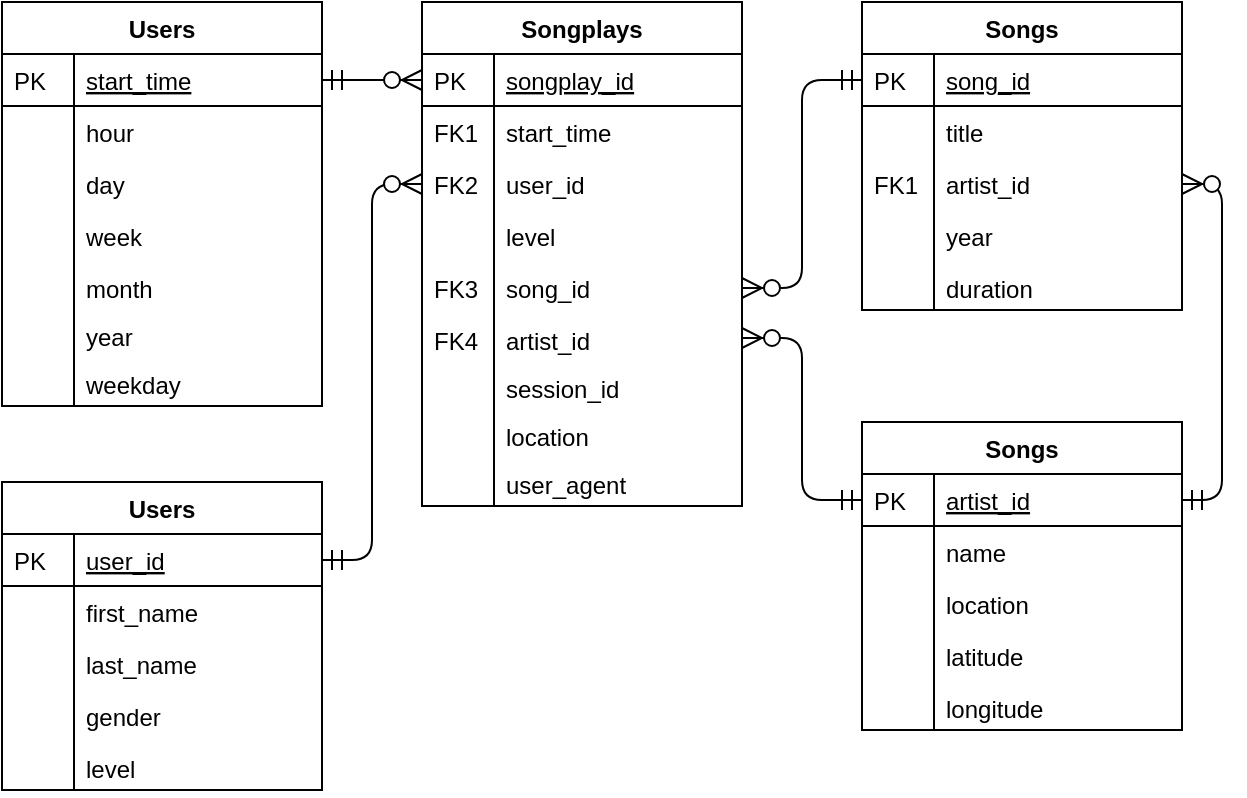 <mxfile version="12.5.8" type="device"><diagram id="C5RBs43oDa-KdzZeNtuy" name="Page-1"><mxGraphModel dx="1422" dy="803" grid="1" gridSize="10" guides="1" tooltips="1" connect="1" arrows="1" fold="1" page="1" pageScale="1" pageWidth="827" pageHeight="1169" math="0" shadow="0"><root><mxCell id="WIyWlLk6GJQsqaUBKTNV-0"/><mxCell id="WIyWlLk6GJQsqaUBKTNV-1" parent="WIyWlLk6GJQsqaUBKTNV-0"/><mxCell id="zkfFHV4jXpPFQw0GAbJ--56" value="Songplays" style="swimlane;fontStyle=1;childLayout=stackLayout;horizontal=1;startSize=26;horizontalStack=0;resizeParent=1;resizeLast=0;collapsible=1;marginBottom=0;rounded=0;shadow=0;strokeWidth=1;" parent="WIyWlLk6GJQsqaUBKTNV-1" vertex="1"><mxGeometry x="400" y="120" width="160" height="252" as="geometry"><mxRectangle x="260" y="80" width="160" height="26" as="alternateBounds"/></mxGeometry></mxCell><mxCell id="zkfFHV4jXpPFQw0GAbJ--57" value="songplay_id" style="shape=partialRectangle;top=0;left=0;right=0;bottom=1;align=left;verticalAlign=top;fillColor=none;spacingLeft=40;spacingRight=4;overflow=hidden;rotatable=0;points=[[0,0.5],[1,0.5]];portConstraint=eastwest;dropTarget=0;rounded=0;shadow=0;strokeWidth=1;fontStyle=4" parent="zkfFHV4jXpPFQw0GAbJ--56" vertex="1"><mxGeometry y="26" width="160" height="26" as="geometry"/></mxCell><mxCell id="zkfFHV4jXpPFQw0GAbJ--58" value="PK" style="shape=partialRectangle;top=0;left=0;bottom=0;fillColor=none;align=left;verticalAlign=top;spacingLeft=4;spacingRight=4;overflow=hidden;rotatable=0;points=[];portConstraint=eastwest;part=1;" parent="zkfFHV4jXpPFQw0GAbJ--57" vertex="1" connectable="0"><mxGeometry width="36" height="26" as="geometry"/></mxCell><mxCell id="zkfFHV4jXpPFQw0GAbJ--59" value="start_time" style="shape=partialRectangle;top=0;left=0;right=0;bottom=0;align=left;verticalAlign=top;fillColor=none;spacingLeft=40;spacingRight=4;overflow=hidden;rotatable=0;points=[[0,0.5],[1,0.5]];portConstraint=eastwest;dropTarget=0;rounded=0;shadow=0;strokeWidth=1;" parent="zkfFHV4jXpPFQw0GAbJ--56" vertex="1"><mxGeometry y="52" width="160" height="26" as="geometry"/></mxCell><mxCell id="zkfFHV4jXpPFQw0GAbJ--60" value="FK1" style="shape=partialRectangle;top=0;left=0;bottom=0;fillColor=none;align=left;verticalAlign=top;spacingLeft=4;spacingRight=4;overflow=hidden;rotatable=0;points=[];portConstraint=eastwest;part=1;" parent="zkfFHV4jXpPFQw0GAbJ--59" vertex="1" connectable="0"><mxGeometry width="36" height="26" as="geometry"/></mxCell><mxCell id="bdklJJ0PzPlkEpljKXnv-0" value="user_id" style="shape=partialRectangle;top=0;left=0;right=0;bottom=0;align=left;verticalAlign=top;fillColor=none;spacingLeft=40;spacingRight=4;overflow=hidden;rotatable=0;points=[[0,0.5],[1,0.5]];portConstraint=eastwest;dropTarget=0;rounded=0;shadow=0;strokeWidth=1;" parent="zkfFHV4jXpPFQw0GAbJ--56" vertex="1"><mxGeometry y="78" width="160" height="26" as="geometry"/></mxCell><mxCell id="bdklJJ0PzPlkEpljKXnv-1" value="FK2" style="shape=partialRectangle;top=0;left=0;bottom=0;fillColor=none;align=left;verticalAlign=top;spacingLeft=4;spacingRight=4;overflow=hidden;rotatable=0;points=[];portConstraint=eastwest;part=1;" parent="bdklJJ0PzPlkEpljKXnv-0" vertex="1" connectable="0"><mxGeometry width="36" height="26" as="geometry"/></mxCell><mxCell id="zkfFHV4jXpPFQw0GAbJ--61" value="level" style="shape=partialRectangle;top=0;left=0;right=0;bottom=0;align=left;verticalAlign=top;fillColor=none;spacingLeft=40;spacingRight=4;overflow=hidden;rotatable=0;points=[[0,0.5],[1,0.5]];portConstraint=eastwest;dropTarget=0;rounded=0;shadow=0;strokeWidth=1;" parent="zkfFHV4jXpPFQw0GAbJ--56" vertex="1"><mxGeometry y="104" width="160" height="76" as="geometry"/></mxCell><mxCell id="zkfFHV4jXpPFQw0GAbJ--62" value="" style="shape=partialRectangle;top=0;left=0;bottom=0;fillColor=none;align=left;verticalAlign=top;spacingLeft=4;spacingRight=4;overflow=hidden;rotatable=0;points=[];portConstraint=eastwest;part=1;" parent="zkfFHV4jXpPFQw0GAbJ--61" vertex="1" connectable="0"><mxGeometry width="36" height="76" as="geometry"/></mxCell><mxCell id="bdklJJ0PzPlkEpljKXnv-6" value="session_id" style="shape=partialRectangle;top=0;left=0;right=0;bottom=0;align=left;verticalAlign=top;fillColor=none;spacingLeft=40;spacingRight=4;overflow=hidden;rotatable=0;points=[[0,0.5],[1,0.5]];portConstraint=eastwest;dropTarget=0;rounded=0;shadow=0;strokeWidth=1;" parent="zkfFHV4jXpPFQw0GAbJ--56" vertex="1"><mxGeometry y="180" width="160" height="24" as="geometry"/></mxCell><mxCell id="bdklJJ0PzPlkEpljKXnv-7" value="" style="shape=partialRectangle;top=0;left=0;bottom=0;fillColor=none;align=left;verticalAlign=top;spacingLeft=4;spacingRight=4;overflow=hidden;rotatable=0;points=[];portConstraint=eastwest;part=1;" parent="bdklJJ0PzPlkEpljKXnv-6" vertex="1" connectable="0"><mxGeometry width="36" height="24" as="geometry"/></mxCell><mxCell id="bdklJJ0PzPlkEpljKXnv-8" value="location" style="shape=partialRectangle;top=0;left=0;right=0;bottom=0;align=left;verticalAlign=top;fillColor=none;spacingLeft=40;spacingRight=4;overflow=hidden;rotatable=0;points=[[0,0.5],[1,0.5]];portConstraint=eastwest;dropTarget=0;rounded=0;shadow=0;strokeWidth=1;" parent="zkfFHV4jXpPFQw0GAbJ--56" vertex="1"><mxGeometry y="204" width="160" height="24" as="geometry"/></mxCell><mxCell id="bdklJJ0PzPlkEpljKXnv-9" value="" style="shape=partialRectangle;top=0;left=0;bottom=0;fillColor=none;align=left;verticalAlign=top;spacingLeft=4;spacingRight=4;overflow=hidden;rotatable=0;points=[];portConstraint=eastwest;part=1;" parent="bdklJJ0PzPlkEpljKXnv-8" vertex="1" connectable="0"><mxGeometry width="36" height="24" as="geometry"/></mxCell><mxCell id="bdklJJ0PzPlkEpljKXnv-10" value="user_agent" style="shape=partialRectangle;top=0;left=0;right=0;bottom=0;align=left;verticalAlign=top;fillColor=none;spacingLeft=40;spacingRight=4;overflow=hidden;rotatable=0;points=[[0,0.5],[1,0.5]];portConstraint=eastwest;dropTarget=0;rounded=0;shadow=0;strokeWidth=1;" parent="zkfFHV4jXpPFQw0GAbJ--56" vertex="1"><mxGeometry y="228" width="160" height="24" as="geometry"/></mxCell><mxCell id="bdklJJ0PzPlkEpljKXnv-11" value="" style="shape=partialRectangle;top=0;left=0;bottom=0;fillColor=none;align=left;verticalAlign=top;spacingLeft=4;spacingRight=4;overflow=hidden;rotatable=0;points=[];portConstraint=eastwest;part=1;" parent="bdklJJ0PzPlkEpljKXnv-10" vertex="1" connectable="0"><mxGeometry width="36" height="24" as="geometry"/></mxCell><mxCell id="zkfFHV4jXpPFQw0GAbJ--63" value="" style="edgeStyle=orthogonalEdgeStyle;endArrow=ERzeroToMany;startArrow=ERmandOne;shadow=0;strokeWidth=1;endSize=8;startSize=8;entryX=0;entryY=0.5;entryDx=0;entryDy=0;exitX=1;exitY=0.5;exitDx=0;exitDy=0;" parent="WIyWlLk6GJQsqaUBKTNV-1" source="bdklJJ0PzPlkEpljKXnv-55" target="bdklJJ0PzPlkEpljKXnv-0" edge="1"><mxGeometry width="100" height="100" relative="1" as="geometry"><mxPoint x="320" y="159" as="sourcePoint"/><mxPoint x="410" y="290" as="targetPoint"/></mxGeometry></mxCell><mxCell id="bdklJJ0PzPlkEpljKXnv-2" value="song_id" style="shape=partialRectangle;top=0;left=0;right=0;bottom=0;align=left;verticalAlign=top;fillColor=none;spacingLeft=40;spacingRight=4;overflow=hidden;rotatable=0;points=[[0,0.5],[1,0.5]];portConstraint=eastwest;dropTarget=0;rounded=0;shadow=0;strokeWidth=1;" parent="WIyWlLk6GJQsqaUBKTNV-1" vertex="1"><mxGeometry x="400" y="250" width="160" height="26" as="geometry"/></mxCell><mxCell id="bdklJJ0PzPlkEpljKXnv-3" value="FK3" style="shape=partialRectangle;top=0;left=0;bottom=0;fillColor=none;align=left;verticalAlign=top;spacingLeft=4;spacingRight=4;overflow=hidden;rotatable=0;points=[];portConstraint=eastwest;part=1;" parent="bdklJJ0PzPlkEpljKXnv-2" vertex="1" connectable="0"><mxGeometry width="36" height="26" as="geometry"/></mxCell><mxCell id="bdklJJ0PzPlkEpljKXnv-4" value="artist_id" style="shape=partialRectangle;top=0;left=0;right=0;bottom=0;align=left;verticalAlign=top;fillColor=none;spacingLeft=40;spacingRight=4;overflow=hidden;rotatable=0;points=[[0,0.5],[1,0.5]];portConstraint=eastwest;dropTarget=0;rounded=0;shadow=0;strokeWidth=1;" parent="WIyWlLk6GJQsqaUBKTNV-1" vertex="1"><mxGeometry x="400" y="276" width="160" height="24" as="geometry"/></mxCell><mxCell id="bdklJJ0PzPlkEpljKXnv-5" value="FK4" style="shape=partialRectangle;top=0;left=0;bottom=0;fillColor=none;align=left;verticalAlign=top;spacingLeft=4;spacingRight=4;overflow=hidden;rotatable=0;points=[];portConstraint=eastwest;part=1;" parent="bdklJJ0PzPlkEpljKXnv-4" vertex="1" connectable="0"><mxGeometry width="36" height="24" as="geometry"/></mxCell><mxCell id="bdklJJ0PzPlkEpljKXnv-12" value="Users" style="swimlane;fontStyle=1;childLayout=stackLayout;horizontal=1;startSize=26;horizontalStack=0;resizeParent=1;resizeLast=0;collapsible=1;marginBottom=0;rounded=0;shadow=0;strokeWidth=1;" parent="WIyWlLk6GJQsqaUBKTNV-1" vertex="1"><mxGeometry x="190" y="120" width="160" height="202" as="geometry"><mxRectangle x="260" y="80" width="160" height="26" as="alternateBounds"/></mxGeometry></mxCell><mxCell id="bdklJJ0PzPlkEpljKXnv-13" value="start_time" style="shape=partialRectangle;top=0;left=0;right=0;bottom=1;align=left;verticalAlign=top;fillColor=none;spacingLeft=40;spacingRight=4;overflow=hidden;rotatable=0;points=[[0,0.5],[1,0.5]];portConstraint=eastwest;dropTarget=0;rounded=0;shadow=0;strokeWidth=1;fontStyle=4" parent="bdklJJ0PzPlkEpljKXnv-12" vertex="1"><mxGeometry y="26" width="160" height="26" as="geometry"/></mxCell><mxCell id="bdklJJ0PzPlkEpljKXnv-14" value="PK" style="shape=partialRectangle;top=0;left=0;bottom=0;fillColor=none;align=left;verticalAlign=top;spacingLeft=4;spacingRight=4;overflow=hidden;rotatable=0;points=[];portConstraint=eastwest;part=1;" parent="bdklJJ0PzPlkEpljKXnv-13" vertex="1" connectable="0"><mxGeometry width="36" height="26" as="geometry"/></mxCell><mxCell id="bdklJJ0PzPlkEpljKXnv-15" value="hour" style="shape=partialRectangle;top=0;left=0;right=0;bottom=0;align=left;verticalAlign=top;fillColor=none;spacingLeft=40;spacingRight=4;overflow=hidden;rotatable=0;points=[[0,0.5],[1,0.5]];portConstraint=eastwest;dropTarget=0;rounded=0;shadow=0;strokeWidth=1;" parent="bdklJJ0PzPlkEpljKXnv-12" vertex="1"><mxGeometry y="52" width="160" height="26" as="geometry"/></mxCell><mxCell id="bdklJJ0PzPlkEpljKXnv-16" value="" style="shape=partialRectangle;top=0;left=0;bottom=0;fillColor=none;align=left;verticalAlign=top;spacingLeft=4;spacingRight=4;overflow=hidden;rotatable=0;points=[];portConstraint=eastwest;part=1;" parent="bdklJJ0PzPlkEpljKXnv-15" vertex="1" connectable="0"><mxGeometry width="36" height="26" as="geometry"/></mxCell><mxCell id="bdklJJ0PzPlkEpljKXnv-17" value="day" style="shape=partialRectangle;top=0;left=0;right=0;bottom=0;align=left;verticalAlign=top;fillColor=none;spacingLeft=40;spacingRight=4;overflow=hidden;rotatable=0;points=[[0,0.5],[1,0.5]];portConstraint=eastwest;dropTarget=0;rounded=0;shadow=0;strokeWidth=1;" parent="bdklJJ0PzPlkEpljKXnv-12" vertex="1"><mxGeometry y="78" width="160" height="26" as="geometry"/></mxCell><mxCell id="bdklJJ0PzPlkEpljKXnv-18" value="" style="shape=partialRectangle;top=0;left=0;bottom=0;fillColor=none;align=left;verticalAlign=top;spacingLeft=4;spacingRight=4;overflow=hidden;rotatable=0;points=[];portConstraint=eastwest;part=1;" parent="bdklJJ0PzPlkEpljKXnv-17" vertex="1" connectable="0"><mxGeometry width="36" height="26" as="geometry"/></mxCell><mxCell id="bdklJJ0PzPlkEpljKXnv-19" value="week" style="shape=partialRectangle;top=0;left=0;right=0;bottom=0;align=left;verticalAlign=top;fillColor=none;spacingLeft=40;spacingRight=4;overflow=hidden;rotatable=0;points=[[0,0.5],[1,0.5]];portConstraint=eastwest;dropTarget=0;rounded=0;shadow=0;strokeWidth=1;" parent="bdklJJ0PzPlkEpljKXnv-12" vertex="1"><mxGeometry y="104" width="160" height="26" as="geometry"/></mxCell><mxCell id="bdklJJ0PzPlkEpljKXnv-20" value="" style="shape=partialRectangle;top=0;left=0;bottom=0;fillColor=none;align=left;verticalAlign=top;spacingLeft=4;spacingRight=4;overflow=hidden;rotatable=0;points=[];portConstraint=eastwest;part=1;" parent="bdklJJ0PzPlkEpljKXnv-19" vertex="1" connectable="0"><mxGeometry width="36" height="26" as="geometry"/></mxCell><mxCell id="bdklJJ0PzPlkEpljKXnv-21" value="month" style="shape=partialRectangle;top=0;left=0;right=0;bottom=0;align=left;verticalAlign=top;fillColor=none;spacingLeft=40;spacingRight=4;overflow=hidden;rotatable=0;points=[[0,0.5],[1,0.5]];portConstraint=eastwest;dropTarget=0;rounded=0;shadow=0;strokeWidth=1;" parent="bdklJJ0PzPlkEpljKXnv-12" vertex="1"><mxGeometry y="130" width="160" height="24" as="geometry"/></mxCell><mxCell id="bdklJJ0PzPlkEpljKXnv-22" value="" style="shape=partialRectangle;top=0;left=0;bottom=0;fillColor=none;align=left;verticalAlign=top;spacingLeft=4;spacingRight=4;overflow=hidden;rotatable=0;points=[];portConstraint=eastwest;part=1;" parent="bdklJJ0PzPlkEpljKXnv-21" vertex="1" connectable="0"><mxGeometry width="36" height="24" as="geometry"/></mxCell><mxCell id="bdklJJ0PzPlkEpljKXnv-66" value="year" style="shape=partialRectangle;top=0;left=0;right=0;bottom=0;align=left;verticalAlign=top;fillColor=none;spacingLeft=40;spacingRight=4;overflow=hidden;rotatable=0;points=[[0,0.5],[1,0.5]];portConstraint=eastwest;dropTarget=0;rounded=0;shadow=0;strokeWidth=1;" parent="bdklJJ0PzPlkEpljKXnv-12" vertex="1"><mxGeometry y="154" width="160" height="24" as="geometry"/></mxCell><mxCell id="bdklJJ0PzPlkEpljKXnv-67" value="" style="shape=partialRectangle;top=0;left=0;bottom=0;fillColor=none;align=left;verticalAlign=top;spacingLeft=4;spacingRight=4;overflow=hidden;rotatable=0;points=[];portConstraint=eastwest;part=1;" parent="bdklJJ0PzPlkEpljKXnv-66" vertex="1" connectable="0"><mxGeometry width="36" height="24" as="geometry"/></mxCell><mxCell id="bdklJJ0PzPlkEpljKXnv-68" value="weekday" style="shape=partialRectangle;top=0;left=0;right=0;bottom=0;align=left;verticalAlign=top;fillColor=none;spacingLeft=40;spacingRight=4;overflow=hidden;rotatable=0;points=[[0,0.5],[1,0.5]];portConstraint=eastwest;dropTarget=0;rounded=0;shadow=0;strokeWidth=1;" parent="bdklJJ0PzPlkEpljKXnv-12" vertex="1"><mxGeometry y="178" width="160" height="24" as="geometry"/></mxCell><mxCell id="bdklJJ0PzPlkEpljKXnv-69" value="" style="shape=partialRectangle;top=0;left=0;bottom=0;fillColor=none;align=left;verticalAlign=top;spacingLeft=4;spacingRight=4;overflow=hidden;rotatable=0;points=[];portConstraint=eastwest;part=1;" parent="bdklJJ0PzPlkEpljKXnv-68" vertex="1" connectable="0"><mxGeometry width="36" height="24" as="geometry"/></mxCell><mxCell id="bdklJJ0PzPlkEpljKXnv-29" value="Songs" style="swimlane;fontStyle=1;childLayout=stackLayout;horizontal=1;startSize=26;horizontalStack=0;resizeParent=1;resizeLast=0;collapsible=1;marginBottom=0;rounded=0;shadow=0;strokeWidth=1;" parent="WIyWlLk6GJQsqaUBKTNV-1" vertex="1"><mxGeometry x="620" y="120" width="160" height="154" as="geometry"><mxRectangle x="260" y="80" width="160" height="26" as="alternateBounds"/></mxGeometry></mxCell><mxCell id="bdklJJ0PzPlkEpljKXnv-30" value="song_id" style="shape=partialRectangle;top=0;left=0;right=0;bottom=1;align=left;verticalAlign=top;fillColor=none;spacingLeft=40;spacingRight=4;overflow=hidden;rotatable=0;points=[[0,0.5],[1,0.5]];portConstraint=eastwest;dropTarget=0;rounded=0;shadow=0;strokeWidth=1;fontStyle=4" parent="bdklJJ0PzPlkEpljKXnv-29" vertex="1"><mxGeometry y="26" width="160" height="26" as="geometry"/></mxCell><mxCell id="bdklJJ0PzPlkEpljKXnv-31" value="PK" style="shape=partialRectangle;top=0;left=0;bottom=0;fillColor=none;align=left;verticalAlign=top;spacingLeft=4;spacingRight=4;overflow=hidden;rotatable=0;points=[];portConstraint=eastwest;part=1;" parent="bdklJJ0PzPlkEpljKXnv-30" vertex="1" connectable="0"><mxGeometry width="36" height="26" as="geometry"/></mxCell><mxCell id="bdklJJ0PzPlkEpljKXnv-32" value="title" style="shape=partialRectangle;top=0;left=0;right=0;bottom=0;align=left;verticalAlign=top;fillColor=none;spacingLeft=40;spacingRight=4;overflow=hidden;rotatable=0;points=[[0,0.5],[1,0.5]];portConstraint=eastwest;dropTarget=0;rounded=0;shadow=0;strokeWidth=1;" parent="bdklJJ0PzPlkEpljKXnv-29" vertex="1"><mxGeometry y="52" width="160" height="26" as="geometry"/></mxCell><mxCell id="bdklJJ0PzPlkEpljKXnv-33" value="" style="shape=partialRectangle;top=0;left=0;bottom=0;fillColor=none;align=left;verticalAlign=top;spacingLeft=4;spacingRight=4;overflow=hidden;rotatable=0;points=[];portConstraint=eastwest;part=1;" parent="bdklJJ0PzPlkEpljKXnv-32" vertex="1" connectable="0"><mxGeometry width="36" height="26" as="geometry"/></mxCell><mxCell id="bdklJJ0PzPlkEpljKXnv-34" value="artist_id" style="shape=partialRectangle;top=0;left=0;right=0;bottom=0;align=left;verticalAlign=top;fillColor=none;spacingLeft=40;spacingRight=4;overflow=hidden;rotatable=0;points=[[0,0.5],[1,0.5]];portConstraint=eastwest;dropTarget=0;rounded=0;shadow=0;strokeWidth=1;" parent="bdklJJ0PzPlkEpljKXnv-29" vertex="1"><mxGeometry y="78" width="160" height="26" as="geometry"/></mxCell><mxCell id="bdklJJ0PzPlkEpljKXnv-35" value="FK1" style="shape=partialRectangle;top=0;left=0;bottom=0;fillColor=none;align=left;verticalAlign=top;spacingLeft=4;spacingRight=4;overflow=hidden;rotatable=0;points=[];portConstraint=eastwest;part=1;" parent="bdklJJ0PzPlkEpljKXnv-34" vertex="1" connectable="0"><mxGeometry width="36" height="26" as="geometry"/></mxCell><mxCell id="bdklJJ0PzPlkEpljKXnv-36" value="year" style="shape=partialRectangle;top=0;left=0;right=0;bottom=0;align=left;verticalAlign=top;fillColor=none;spacingLeft=40;spacingRight=4;overflow=hidden;rotatable=0;points=[[0,0.5],[1,0.5]];portConstraint=eastwest;dropTarget=0;rounded=0;shadow=0;strokeWidth=1;" parent="bdklJJ0PzPlkEpljKXnv-29" vertex="1"><mxGeometry y="104" width="160" height="26" as="geometry"/></mxCell><mxCell id="bdklJJ0PzPlkEpljKXnv-37" value="" style="shape=partialRectangle;top=0;left=0;bottom=0;fillColor=none;align=left;verticalAlign=top;spacingLeft=4;spacingRight=4;overflow=hidden;rotatable=0;points=[];portConstraint=eastwest;part=1;" parent="bdklJJ0PzPlkEpljKXnv-36" vertex="1" connectable="0"><mxGeometry width="36" height="26" as="geometry"/></mxCell><mxCell id="bdklJJ0PzPlkEpljKXnv-38" value="duration" style="shape=partialRectangle;top=0;left=0;right=0;bottom=0;align=left;verticalAlign=top;fillColor=none;spacingLeft=40;spacingRight=4;overflow=hidden;rotatable=0;points=[[0,0.5],[1,0.5]];portConstraint=eastwest;dropTarget=0;rounded=0;shadow=0;strokeWidth=1;" parent="bdklJJ0PzPlkEpljKXnv-29" vertex="1"><mxGeometry y="130" width="160" height="24" as="geometry"/></mxCell><mxCell id="bdklJJ0PzPlkEpljKXnv-39" value="" style="shape=partialRectangle;top=0;left=0;bottom=0;fillColor=none;align=left;verticalAlign=top;spacingLeft=4;spacingRight=4;overflow=hidden;rotatable=0;points=[];portConstraint=eastwest;part=1;" parent="bdklJJ0PzPlkEpljKXnv-38" vertex="1" connectable="0"><mxGeometry width="36" height="24" as="geometry"/></mxCell><mxCell id="bdklJJ0PzPlkEpljKXnv-41" value="Songs" style="swimlane;fontStyle=1;childLayout=stackLayout;horizontal=1;startSize=26;horizontalStack=0;resizeParent=1;resizeLast=0;collapsible=1;marginBottom=0;rounded=0;shadow=0;strokeWidth=1;" parent="WIyWlLk6GJQsqaUBKTNV-1" vertex="1"><mxGeometry x="620" y="330" width="160" height="154" as="geometry"><mxRectangle x="260" y="80" width="160" height="26" as="alternateBounds"/></mxGeometry></mxCell><mxCell id="bdklJJ0PzPlkEpljKXnv-42" value="artist_id" style="shape=partialRectangle;top=0;left=0;right=0;bottom=1;align=left;verticalAlign=top;fillColor=none;spacingLeft=40;spacingRight=4;overflow=hidden;rotatable=0;points=[[0,0.5],[1,0.5]];portConstraint=eastwest;dropTarget=0;rounded=0;shadow=0;strokeWidth=1;fontStyle=4" parent="bdklJJ0PzPlkEpljKXnv-41" vertex="1"><mxGeometry y="26" width="160" height="26" as="geometry"/></mxCell><mxCell id="bdklJJ0PzPlkEpljKXnv-43" value="PK" style="shape=partialRectangle;top=0;left=0;bottom=0;fillColor=none;align=left;verticalAlign=top;spacingLeft=4;spacingRight=4;overflow=hidden;rotatable=0;points=[];portConstraint=eastwest;part=1;" parent="bdklJJ0PzPlkEpljKXnv-42" vertex="1" connectable="0"><mxGeometry width="36" height="26" as="geometry"/></mxCell><mxCell id="bdklJJ0PzPlkEpljKXnv-44" value="name" style="shape=partialRectangle;top=0;left=0;right=0;bottom=0;align=left;verticalAlign=top;fillColor=none;spacingLeft=40;spacingRight=4;overflow=hidden;rotatable=0;points=[[0,0.5],[1,0.5]];portConstraint=eastwest;dropTarget=0;rounded=0;shadow=0;strokeWidth=1;" parent="bdklJJ0PzPlkEpljKXnv-41" vertex="1"><mxGeometry y="52" width="160" height="26" as="geometry"/></mxCell><mxCell id="bdklJJ0PzPlkEpljKXnv-45" value="" style="shape=partialRectangle;top=0;left=0;bottom=0;fillColor=none;align=left;verticalAlign=top;spacingLeft=4;spacingRight=4;overflow=hidden;rotatable=0;points=[];portConstraint=eastwest;part=1;" parent="bdklJJ0PzPlkEpljKXnv-44" vertex="1" connectable="0"><mxGeometry width="36" height="26" as="geometry"/></mxCell><mxCell id="bdklJJ0PzPlkEpljKXnv-46" value="location" style="shape=partialRectangle;top=0;left=0;right=0;bottom=0;align=left;verticalAlign=top;fillColor=none;spacingLeft=40;spacingRight=4;overflow=hidden;rotatable=0;points=[[0,0.5],[1,0.5]];portConstraint=eastwest;dropTarget=0;rounded=0;shadow=0;strokeWidth=1;" parent="bdklJJ0PzPlkEpljKXnv-41" vertex="1"><mxGeometry y="78" width="160" height="26" as="geometry"/></mxCell><mxCell id="bdklJJ0PzPlkEpljKXnv-47" value="" style="shape=partialRectangle;top=0;left=0;bottom=0;fillColor=none;align=left;verticalAlign=top;spacingLeft=4;spacingRight=4;overflow=hidden;rotatable=0;points=[];portConstraint=eastwest;part=1;" parent="bdklJJ0PzPlkEpljKXnv-46" vertex="1" connectable="0"><mxGeometry width="36" height="26" as="geometry"/></mxCell><mxCell id="bdklJJ0PzPlkEpljKXnv-48" value="latitude" style="shape=partialRectangle;top=0;left=0;right=0;bottom=0;align=left;verticalAlign=top;fillColor=none;spacingLeft=40;spacingRight=4;overflow=hidden;rotatable=0;points=[[0,0.5],[1,0.5]];portConstraint=eastwest;dropTarget=0;rounded=0;shadow=0;strokeWidth=1;" parent="bdklJJ0PzPlkEpljKXnv-41" vertex="1"><mxGeometry y="104" width="160" height="26" as="geometry"/></mxCell><mxCell id="bdklJJ0PzPlkEpljKXnv-49" value="" style="shape=partialRectangle;top=0;left=0;bottom=0;fillColor=none;align=left;verticalAlign=top;spacingLeft=4;spacingRight=4;overflow=hidden;rotatable=0;points=[];portConstraint=eastwest;part=1;" parent="bdklJJ0PzPlkEpljKXnv-48" vertex="1" connectable="0"><mxGeometry width="36" height="26" as="geometry"/></mxCell><mxCell id="bdklJJ0PzPlkEpljKXnv-50" value="longitude" style="shape=partialRectangle;top=0;left=0;right=0;bottom=0;align=left;verticalAlign=top;fillColor=none;spacingLeft=40;spacingRight=4;overflow=hidden;rotatable=0;points=[[0,0.5],[1,0.5]];portConstraint=eastwest;dropTarget=0;rounded=0;shadow=0;strokeWidth=1;" parent="bdklJJ0PzPlkEpljKXnv-41" vertex="1"><mxGeometry y="130" width="160" height="24" as="geometry"/></mxCell><mxCell id="bdklJJ0PzPlkEpljKXnv-51" value="" style="shape=partialRectangle;top=0;left=0;bottom=0;fillColor=none;align=left;verticalAlign=top;spacingLeft=4;spacingRight=4;overflow=hidden;rotatable=0;points=[];portConstraint=eastwest;part=1;" parent="bdklJJ0PzPlkEpljKXnv-50" vertex="1" connectable="0"><mxGeometry width="36" height="24" as="geometry"/></mxCell><mxCell id="bdklJJ0PzPlkEpljKXnv-52" value="" style="edgeStyle=orthogonalEdgeStyle;endArrow=ERzeroToMany;startArrow=ERmandOne;shadow=0;strokeWidth=1;endSize=8;startSize=8;exitX=0;exitY=0.5;exitDx=0;exitDy=0;entryX=1;entryY=0.5;entryDx=0;entryDy=0;" parent="WIyWlLk6GJQsqaUBKTNV-1" source="bdklJJ0PzPlkEpljKXnv-42" target="bdklJJ0PzPlkEpljKXnv-4" edge="1"><mxGeometry width="100" height="100" relative="1" as="geometry"><mxPoint x="600" y="288" as="sourcePoint"/><mxPoint x="560" y="390" as="targetPoint"/><Array as="points"/></mxGeometry></mxCell><mxCell id="bdklJJ0PzPlkEpljKXnv-53" value="" style="edgeStyle=orthogonalEdgeStyle;endArrow=ERzeroToMany;startArrow=ERmandOne;shadow=0;strokeWidth=1;endSize=8;startSize=8;exitX=1;exitY=0.5;exitDx=0;exitDy=0;entryX=1;entryY=0.5;entryDx=0;entryDy=0;" parent="WIyWlLk6GJQsqaUBKTNV-1" source="bdklJJ0PzPlkEpljKXnv-42" target="bdklJJ0PzPlkEpljKXnv-34" edge="1"><mxGeometry width="100" height="100" relative="1" as="geometry"><mxPoint x="630" y="379" as="sourcePoint"/><mxPoint x="570" y="298" as="targetPoint"/><Array as="points"><mxPoint x="800" y="369"/><mxPoint x="800" y="211"/></Array></mxGeometry></mxCell><mxCell id="bdklJJ0PzPlkEpljKXnv-54" value="Users" style="swimlane;fontStyle=1;childLayout=stackLayout;horizontal=1;startSize=26;horizontalStack=0;resizeParent=1;resizeLast=0;collapsible=1;marginBottom=0;rounded=0;shadow=0;strokeWidth=1;" parent="WIyWlLk6GJQsqaUBKTNV-1" vertex="1"><mxGeometry x="190" y="360" width="160" height="154" as="geometry"><mxRectangle x="260" y="80" width="160" height="26" as="alternateBounds"/></mxGeometry></mxCell><mxCell id="bdklJJ0PzPlkEpljKXnv-55" value="user_id" style="shape=partialRectangle;top=0;left=0;right=0;bottom=1;align=left;verticalAlign=top;fillColor=none;spacingLeft=40;spacingRight=4;overflow=hidden;rotatable=0;points=[[0,0.5],[1,0.5]];portConstraint=eastwest;dropTarget=0;rounded=0;shadow=0;strokeWidth=1;fontStyle=4" parent="bdklJJ0PzPlkEpljKXnv-54" vertex="1"><mxGeometry y="26" width="160" height="26" as="geometry"/></mxCell><mxCell id="bdklJJ0PzPlkEpljKXnv-56" value="PK" style="shape=partialRectangle;top=0;left=0;bottom=0;fillColor=none;align=left;verticalAlign=top;spacingLeft=4;spacingRight=4;overflow=hidden;rotatable=0;points=[];portConstraint=eastwest;part=1;" parent="bdklJJ0PzPlkEpljKXnv-55" vertex="1" connectable="0"><mxGeometry width="36" height="26" as="geometry"/></mxCell><mxCell id="bdklJJ0PzPlkEpljKXnv-57" value="first_name" style="shape=partialRectangle;top=0;left=0;right=0;bottom=0;align=left;verticalAlign=top;fillColor=none;spacingLeft=40;spacingRight=4;overflow=hidden;rotatable=0;points=[[0,0.5],[1,0.5]];portConstraint=eastwest;dropTarget=0;rounded=0;shadow=0;strokeWidth=1;" parent="bdklJJ0PzPlkEpljKXnv-54" vertex="1"><mxGeometry y="52" width="160" height="26" as="geometry"/></mxCell><mxCell id="bdklJJ0PzPlkEpljKXnv-58" value="" style="shape=partialRectangle;top=0;left=0;bottom=0;fillColor=none;align=left;verticalAlign=top;spacingLeft=4;spacingRight=4;overflow=hidden;rotatable=0;points=[];portConstraint=eastwest;part=1;" parent="bdklJJ0PzPlkEpljKXnv-57" vertex="1" connectable="0"><mxGeometry width="36" height="26" as="geometry"/></mxCell><mxCell id="bdklJJ0PzPlkEpljKXnv-59" value="last_name" style="shape=partialRectangle;top=0;left=0;right=0;bottom=0;align=left;verticalAlign=top;fillColor=none;spacingLeft=40;spacingRight=4;overflow=hidden;rotatable=0;points=[[0,0.5],[1,0.5]];portConstraint=eastwest;dropTarget=0;rounded=0;shadow=0;strokeWidth=1;" parent="bdklJJ0PzPlkEpljKXnv-54" vertex="1"><mxGeometry y="78" width="160" height="26" as="geometry"/></mxCell><mxCell id="bdklJJ0PzPlkEpljKXnv-60" value="" style="shape=partialRectangle;top=0;left=0;bottom=0;fillColor=none;align=left;verticalAlign=top;spacingLeft=4;spacingRight=4;overflow=hidden;rotatable=0;points=[];portConstraint=eastwest;part=1;" parent="bdklJJ0PzPlkEpljKXnv-59" vertex="1" connectable="0"><mxGeometry width="36" height="26" as="geometry"/></mxCell><mxCell id="bdklJJ0PzPlkEpljKXnv-61" value="gender" style="shape=partialRectangle;top=0;left=0;right=0;bottom=0;align=left;verticalAlign=top;fillColor=none;spacingLeft=40;spacingRight=4;overflow=hidden;rotatable=0;points=[[0,0.5],[1,0.5]];portConstraint=eastwest;dropTarget=0;rounded=0;shadow=0;strokeWidth=1;" parent="bdklJJ0PzPlkEpljKXnv-54" vertex="1"><mxGeometry y="104" width="160" height="26" as="geometry"/></mxCell><mxCell id="bdklJJ0PzPlkEpljKXnv-62" value="" style="shape=partialRectangle;top=0;left=0;bottom=0;fillColor=none;align=left;verticalAlign=top;spacingLeft=4;spacingRight=4;overflow=hidden;rotatable=0;points=[];portConstraint=eastwest;part=1;" parent="bdklJJ0PzPlkEpljKXnv-61" vertex="1" connectable="0"><mxGeometry width="36" height="26" as="geometry"/></mxCell><mxCell id="bdklJJ0PzPlkEpljKXnv-63" value="level" style="shape=partialRectangle;top=0;left=0;right=0;bottom=0;align=left;verticalAlign=top;fillColor=none;spacingLeft=40;spacingRight=4;overflow=hidden;rotatable=0;points=[[0,0.5],[1,0.5]];portConstraint=eastwest;dropTarget=0;rounded=0;shadow=0;strokeWidth=1;" parent="bdklJJ0PzPlkEpljKXnv-54" vertex="1"><mxGeometry y="130" width="160" height="24" as="geometry"/></mxCell><mxCell id="bdklJJ0PzPlkEpljKXnv-64" value="" style="shape=partialRectangle;top=0;left=0;bottom=0;fillColor=none;align=left;verticalAlign=top;spacingLeft=4;spacingRight=4;overflow=hidden;rotatable=0;points=[];portConstraint=eastwest;part=1;" parent="bdklJJ0PzPlkEpljKXnv-63" vertex="1" connectable="0"><mxGeometry width="36" height="24" as="geometry"/></mxCell><mxCell id="bdklJJ0PzPlkEpljKXnv-65" value="" style="edgeStyle=orthogonalEdgeStyle;endArrow=ERzeroToMany;startArrow=ERmandOne;shadow=0;strokeWidth=1;endSize=8;startSize=8;exitX=0;exitY=0.5;exitDx=0;exitDy=0;entryX=1;entryY=0.5;entryDx=0;entryDy=0;" parent="WIyWlLk6GJQsqaUBKTNV-1" source="bdklJJ0PzPlkEpljKXnv-30" target="bdklJJ0PzPlkEpljKXnv-2" edge="1"><mxGeometry width="100" height="100" relative="1" as="geometry"><mxPoint x="630" y="379" as="sourcePoint"/><mxPoint x="570" y="298" as="targetPoint"/><Array as="points"/></mxGeometry></mxCell><mxCell id="bdklJJ0PzPlkEpljKXnv-71" value="" style="edgeStyle=orthogonalEdgeStyle;endArrow=ERzeroToMany;startArrow=ERmandOne;shadow=0;strokeWidth=1;endSize=8;startSize=8;entryX=0;entryY=0.5;entryDx=0;entryDy=0;exitX=1;exitY=0.5;exitDx=0;exitDy=0;" parent="WIyWlLk6GJQsqaUBKTNV-1" source="bdklJJ0PzPlkEpljKXnv-13" target="zkfFHV4jXpPFQw0GAbJ--57" edge="1"><mxGeometry width="100" height="100" relative="1" as="geometry"><mxPoint x="360" y="409" as="sourcePoint"/><mxPoint x="410" y="221" as="targetPoint"/></mxGeometry></mxCell></root></mxGraphModel></diagram></mxfile>